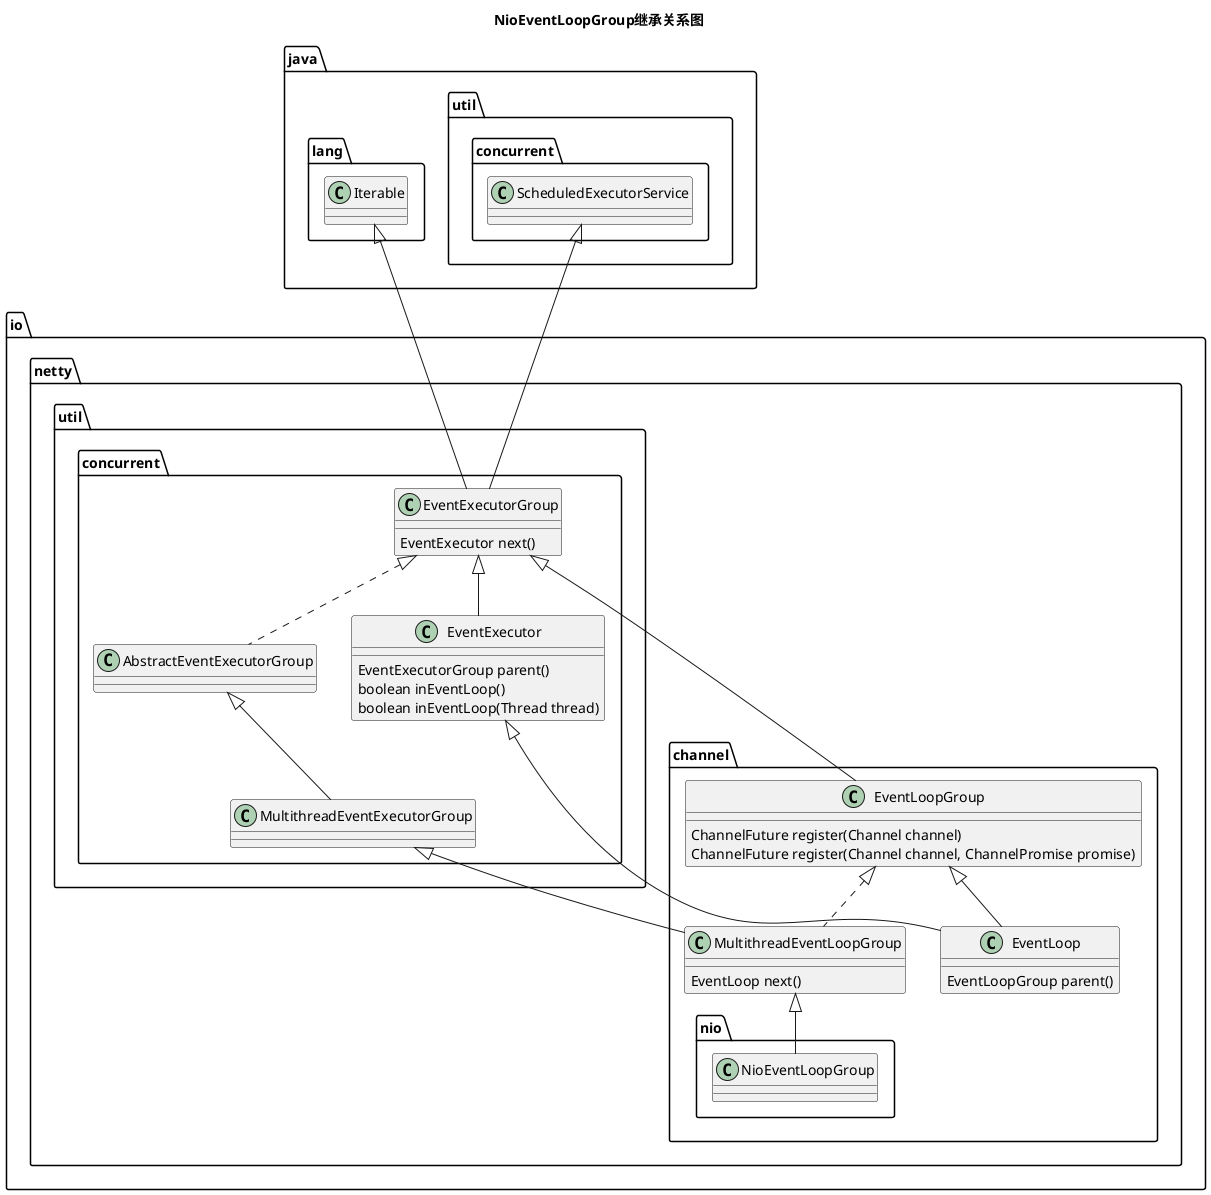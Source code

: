 @startuml
title NioEventLoopGroup继承关系图

java.util.concurrent.ScheduledExecutorService <|-- io.netty.util.concurrent.EventExecutorGroup

java.lang.Iterable <|-- io.netty.util.concurrent.EventExecutorGroup
io.netty.util.concurrent.EventExecutorGroup : EventExecutor next()

io.netty.util.concurrent.EventExecutorGroup <|-- io.netty.util.concurrent.EventExecutor
io.netty.util.concurrent.EventExecutor : EventExecutorGroup parent()
io.netty.util.concurrent.EventExecutor : boolean inEventLoop()
io.netty.util.concurrent.EventExecutor : boolean inEventLoop(Thread thread)

io.netty.util.concurrent.EventExecutorGroup <|-- io.netty.channel.EventLoopGroup
io.netty.channel.EventLoopGroup : ChannelFuture register(Channel channel)
io.netty.channel.EventLoopGroup : ChannelFuture register(Channel channel, ChannelPromise promise)

io.netty.util.concurrent.EventExecutor <|-- io.netty.channel.EventLoop
io.netty.channel.EventLoop : EventLoopGroup parent()

io.netty.channel.EventLoopGroup <|-- io.netty.channel.EventLoop

io.netty.channel.EventLoopGroup <|.. io.netty.channel.MultithreadEventLoopGroup
 
io.netty.channel.MultithreadEventLoopGroup <|-- io.netty.channel.nio.NioEventLoopGroup

io.netty.util.concurrent.MultithreadEventExecutorGroup <|-- io.netty.channel.MultithreadEventLoopGroup

io.netty.channel.MultithreadEventLoopGroup : EventLoop next()

io.netty.util.concurrent.AbstractEventExecutorGroup <|-- io.netty.util.concurrent.MultithreadEventExecutorGroup

io.netty.util.concurrent.EventExecutorGroup <|.. io.netty.util.concurrent.AbstractEventExecutorGroup

@enduml